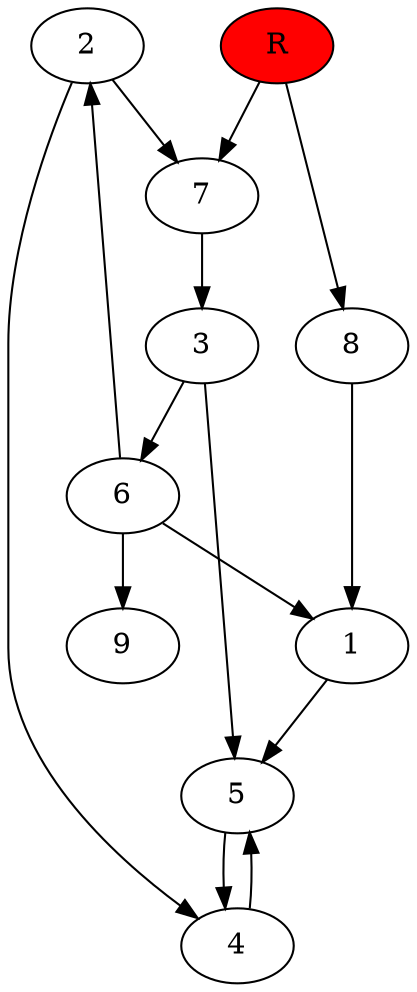 digraph prb15566 {
	1
	2
	3
	4
	5
	6
	7
	8
	R [fillcolor="#ff0000" style=filled]
	1 -> 5
	2 -> 4
	2 -> 7
	3 -> 5
	3 -> 6
	4 -> 5
	5 -> 4
	6 -> 1
	6 -> 2
	6 -> 9
	7 -> 3
	8 -> 1
	R -> 7
	R -> 8
}
